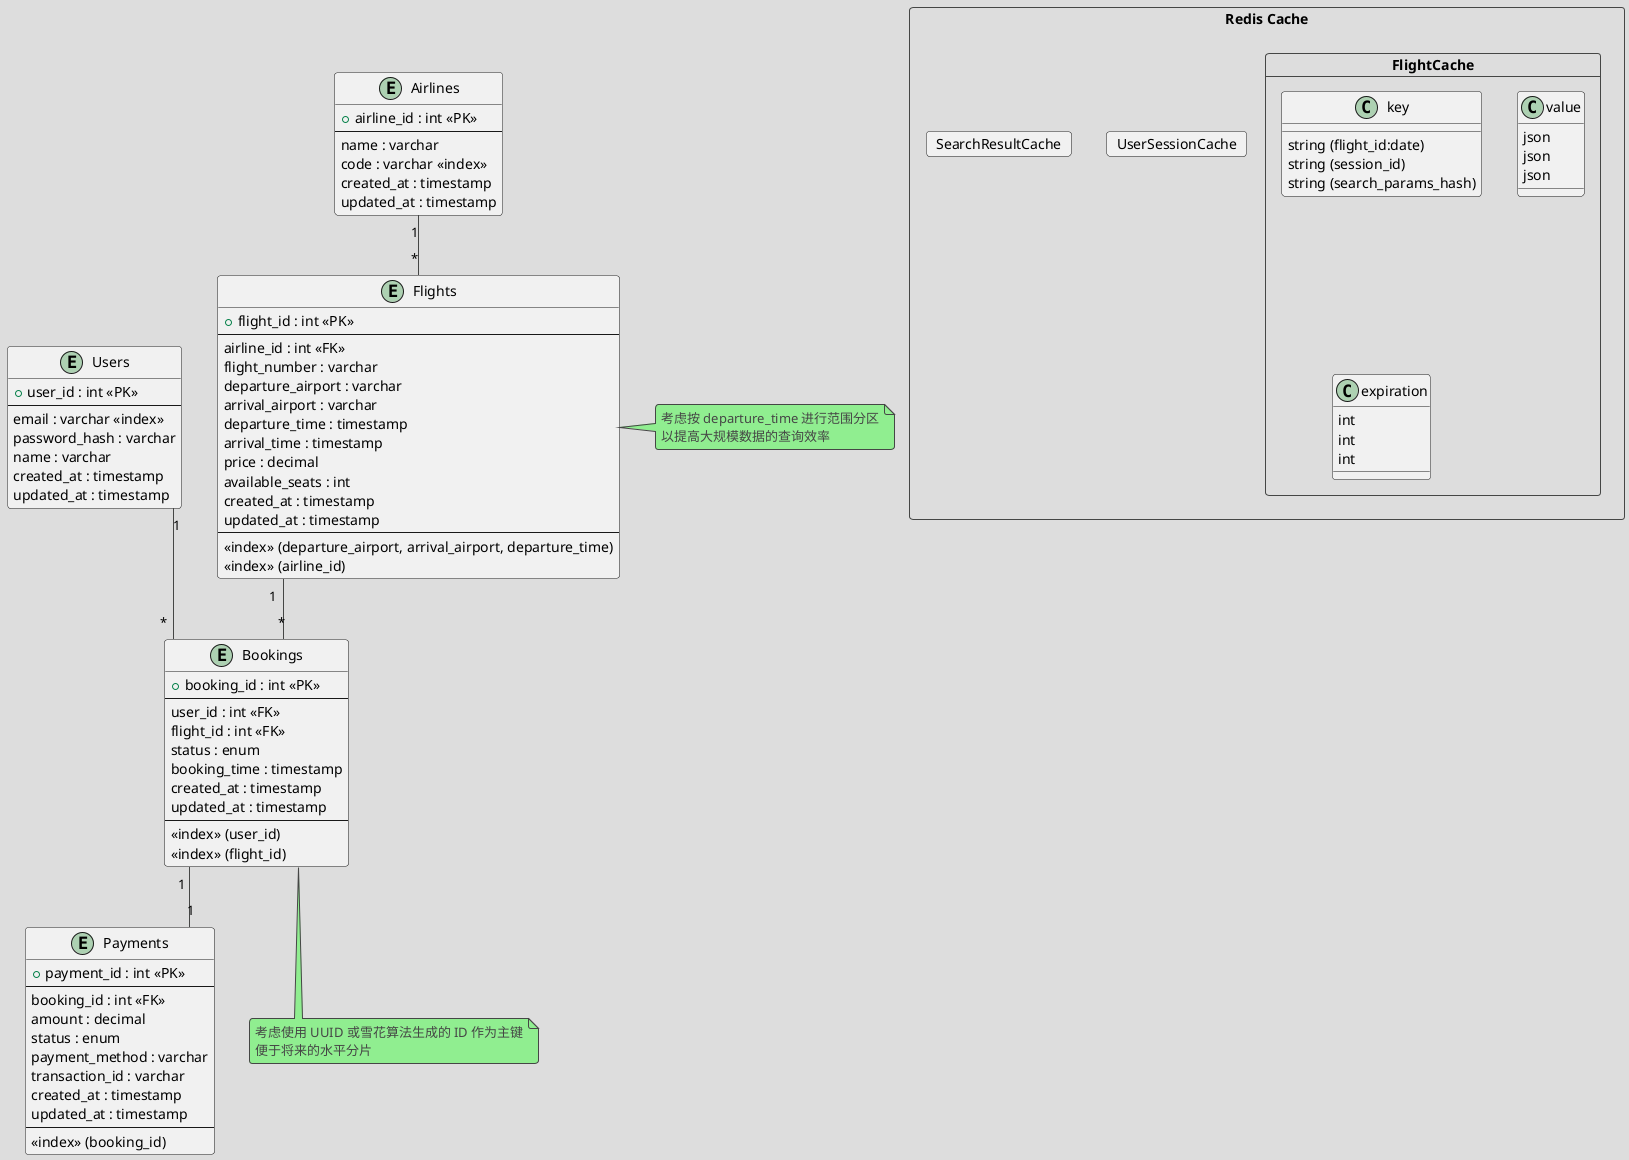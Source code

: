 @startuml
!theme toy
skinparam linetype ortho

entity "Users" as users {
  + user_id : int <<PK>>
  --
  email : varchar <<index>>
  password_hash : varchar
  name : varchar
  created_at : timestamp
  updated_at : timestamp
}

entity "Flights" as flights {
  + flight_id : int <<PK>>
  --
  airline_id : int <<FK>>
  flight_number : varchar
  departure_airport : varchar
  arrival_airport : varchar
  departure_time : timestamp
  arrival_time : timestamp
  price : decimal
  available_seats : int
  created_at : timestamp
  updated_at : timestamp
  --
  <<index>> (departure_airport, arrival_airport, departure_time)
  <<index>> (airline_id)
}

entity "Airlines" as airlines {
  + airline_id : int <<PK>>
  --
  name : varchar
  code : varchar <<index>>
  created_at : timestamp
  updated_at : timestamp
}

entity "Bookings" as bookings {
  + booking_id : int <<PK>>
  --
  user_id : int <<FK>>
  flight_id : int <<FK>>
  status : enum
  booking_time : timestamp
  created_at : timestamp
  updated_at : timestamp
  --
  <<index>> (user_id)
  <<index>> (flight_id)
}

entity "Payments" as payments {
  + payment_id : int <<PK>>
  --
  booking_id : int <<FK>>
  amount : decimal
  status : enum
  payment_method : varchar
  transaction_id : varchar
  created_at : timestamp
  updated_at : timestamp
  --
  <<index>> (booking_id)
}

users "1" -- "*" bookings
flights "1" -- "*" bookings
airlines "1" -- "*" flights
bookings "1" -- "1" payments

note right of flights
  考虑按 departure_time 进行范围分区
  以提高大规模数据的查询效率
end note

note bottom of bookings
  考虑使用 UUID 或雪花算法生成的 ID 作为主键
  便于将来的水平分片
end note

rectangle "Redis Cache" {
  card "FlightCache" as fc {
    key : string (flight_id:date)
    value : json
    expiration : int
  }
  
  card "UserSessionCache" as usc {
    key : string (session_id)
    value : json
    expiration : int
  }
  
  card "SearchResultCache" as src {
    key : string (search_params_hash)
    value : json
    expiration : int
  }
}

@enduml
